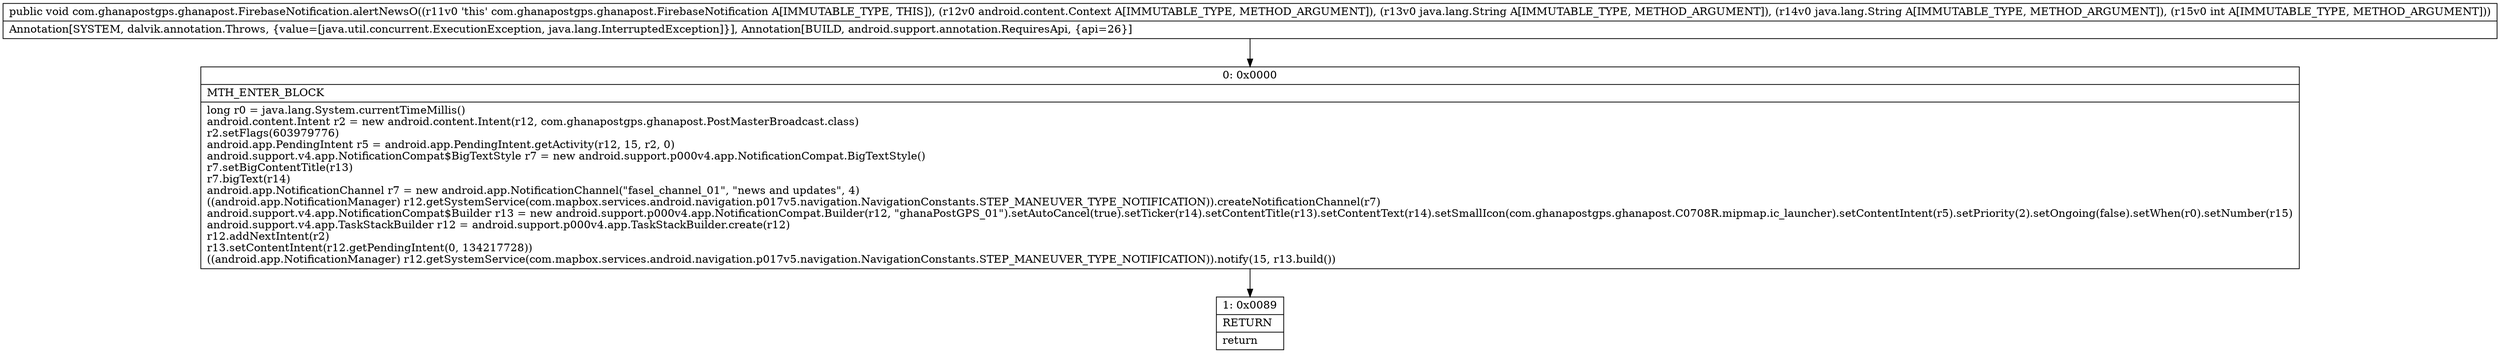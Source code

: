 digraph "CFG forcom.ghanapostgps.ghanapost.FirebaseNotification.alertNewsO(Landroid\/content\/Context;Ljava\/lang\/String;Ljava\/lang\/String;I)V" {
Node_0 [shape=record,label="{0\:\ 0x0000|MTH_ENTER_BLOCK\l|long r0 = java.lang.System.currentTimeMillis()\landroid.content.Intent r2 = new android.content.Intent(r12, com.ghanapostgps.ghanapost.PostMasterBroadcast.class)\lr2.setFlags(603979776)\landroid.app.PendingIntent r5 = android.app.PendingIntent.getActivity(r12, 15, r2, 0)\landroid.support.v4.app.NotificationCompat$BigTextStyle r7 = new android.support.p000v4.app.NotificationCompat.BigTextStyle()\lr7.setBigContentTitle(r13)\lr7.bigText(r14)\landroid.app.NotificationChannel r7 = new android.app.NotificationChannel(\"fasel_channel_01\", \"news and updates\", 4)\l((android.app.NotificationManager) r12.getSystemService(com.mapbox.services.android.navigation.p017v5.navigation.NavigationConstants.STEP_MANEUVER_TYPE_NOTIFICATION)).createNotificationChannel(r7)\landroid.support.v4.app.NotificationCompat$Builder r13 = new android.support.p000v4.app.NotificationCompat.Builder(r12, \"ghanaPostGPS_01\").setAutoCancel(true).setTicker(r14).setContentTitle(r13).setContentText(r14).setSmallIcon(com.ghanapostgps.ghanapost.C0708R.mipmap.ic_launcher).setContentIntent(r5).setPriority(2).setOngoing(false).setWhen(r0).setNumber(r15)\landroid.support.v4.app.TaskStackBuilder r12 = android.support.p000v4.app.TaskStackBuilder.create(r12)\lr12.addNextIntent(r2)\lr13.setContentIntent(r12.getPendingIntent(0, 134217728))\l((android.app.NotificationManager) r12.getSystemService(com.mapbox.services.android.navigation.p017v5.navigation.NavigationConstants.STEP_MANEUVER_TYPE_NOTIFICATION)).notify(15, r13.build())\l}"];
Node_1 [shape=record,label="{1\:\ 0x0089|RETURN\l|return\l}"];
MethodNode[shape=record,label="{public void com.ghanapostgps.ghanapost.FirebaseNotification.alertNewsO((r11v0 'this' com.ghanapostgps.ghanapost.FirebaseNotification A[IMMUTABLE_TYPE, THIS]), (r12v0 android.content.Context A[IMMUTABLE_TYPE, METHOD_ARGUMENT]), (r13v0 java.lang.String A[IMMUTABLE_TYPE, METHOD_ARGUMENT]), (r14v0 java.lang.String A[IMMUTABLE_TYPE, METHOD_ARGUMENT]), (r15v0 int A[IMMUTABLE_TYPE, METHOD_ARGUMENT]))  | Annotation[SYSTEM, dalvik.annotation.Throws, \{value=[java.util.concurrent.ExecutionException, java.lang.InterruptedException]\}], Annotation[BUILD, android.support.annotation.RequiresApi, \{api=26\}]\l}"];
MethodNode -> Node_0;
Node_0 -> Node_1;
}

